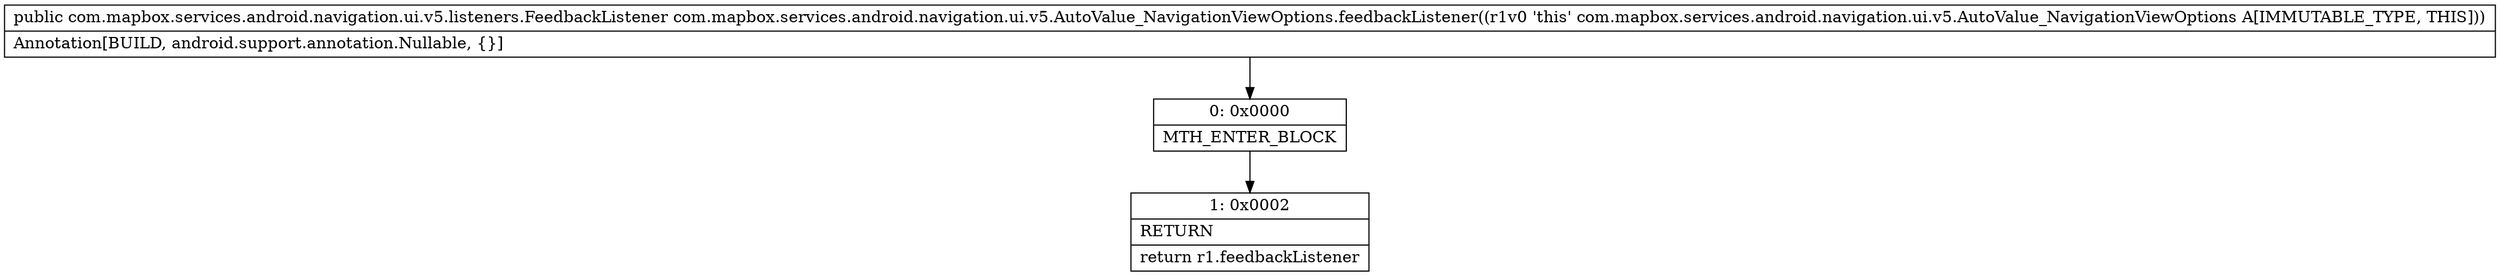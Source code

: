 digraph "CFG forcom.mapbox.services.android.navigation.ui.v5.AutoValue_NavigationViewOptions.feedbackListener()Lcom\/mapbox\/services\/android\/navigation\/ui\/v5\/listeners\/FeedbackListener;" {
Node_0 [shape=record,label="{0\:\ 0x0000|MTH_ENTER_BLOCK\l}"];
Node_1 [shape=record,label="{1\:\ 0x0002|RETURN\l|return r1.feedbackListener\l}"];
MethodNode[shape=record,label="{public com.mapbox.services.android.navigation.ui.v5.listeners.FeedbackListener com.mapbox.services.android.navigation.ui.v5.AutoValue_NavigationViewOptions.feedbackListener((r1v0 'this' com.mapbox.services.android.navigation.ui.v5.AutoValue_NavigationViewOptions A[IMMUTABLE_TYPE, THIS]))  | Annotation[BUILD, android.support.annotation.Nullable, \{\}]\l}"];
MethodNode -> Node_0;
Node_0 -> Node_1;
}


